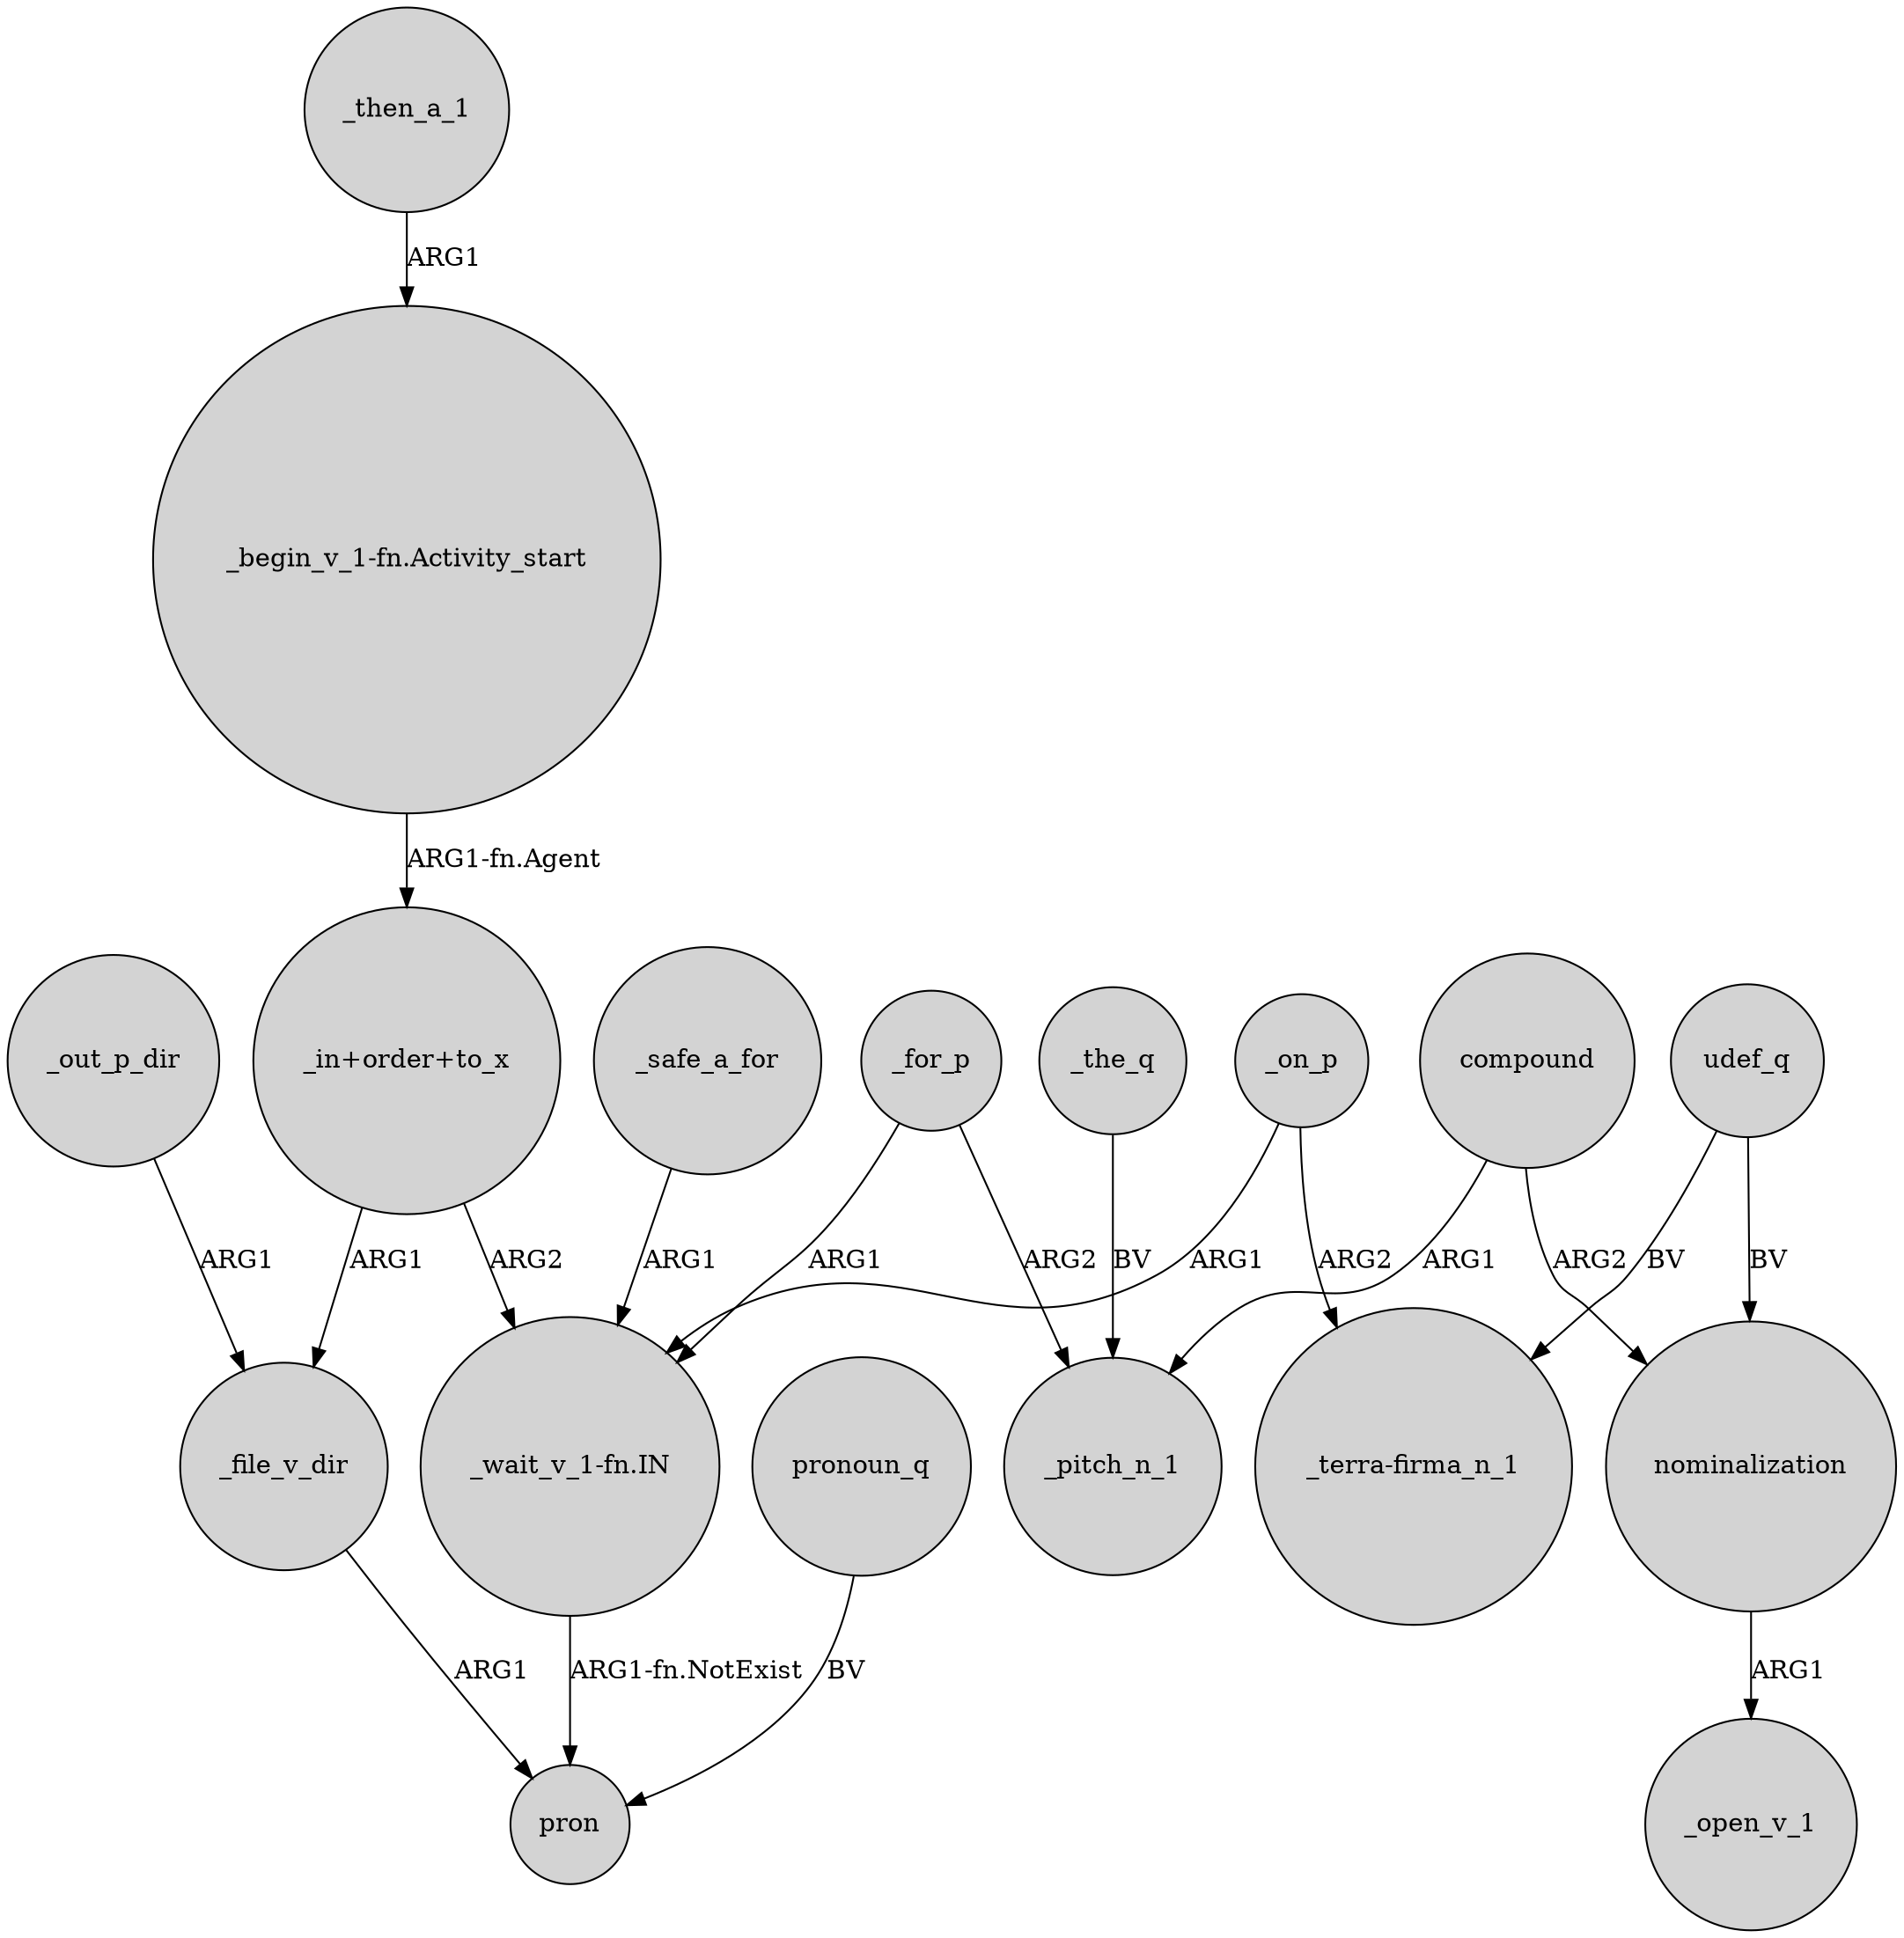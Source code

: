 digraph {
	node [shape=circle style=filled]
	_safe_a_for -> "_wait_v_1-fn.IN" [label=ARG1]
	_for_p -> "_wait_v_1-fn.IN" [label=ARG1]
	compound -> nominalization [label=ARG2]
	_then_a_1 -> "_begin_v_1-fn.Activity_start" [label=ARG1]
	compound -> _pitch_n_1 [label=ARG1]
	"_wait_v_1-fn.IN" -> pron [label="ARG1-fn.NotExist"]
	pronoun_q -> pron [label=BV]
	"_in+order+to_x" -> "_wait_v_1-fn.IN" [label=ARG2]
	_for_p -> _pitch_n_1 [label=ARG2]
	udef_q -> nominalization [label=BV]
	_file_v_dir -> pron [label=ARG1]
	"_begin_v_1-fn.Activity_start" -> "_in+order+to_x" [label="ARG1-fn.Agent"]
	nominalization -> _open_v_1 [label=ARG1]
	_on_p -> "_terra-firma_n_1" [label=ARG2]
	_out_p_dir -> _file_v_dir [label=ARG1]
	_on_p -> "_wait_v_1-fn.IN" [label=ARG1]
	udef_q -> "_terra-firma_n_1" [label=BV]
	"_in+order+to_x" -> _file_v_dir [label=ARG1]
	_the_q -> _pitch_n_1 [label=BV]
}
